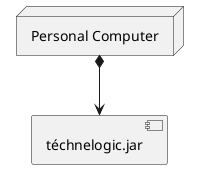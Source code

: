 @startuml deployDiagram

[téchnelogic.jar] 
node "Personal Computer" as personalComputer
personalComputer *-down-> [téchnelogic.jar]

@enduml